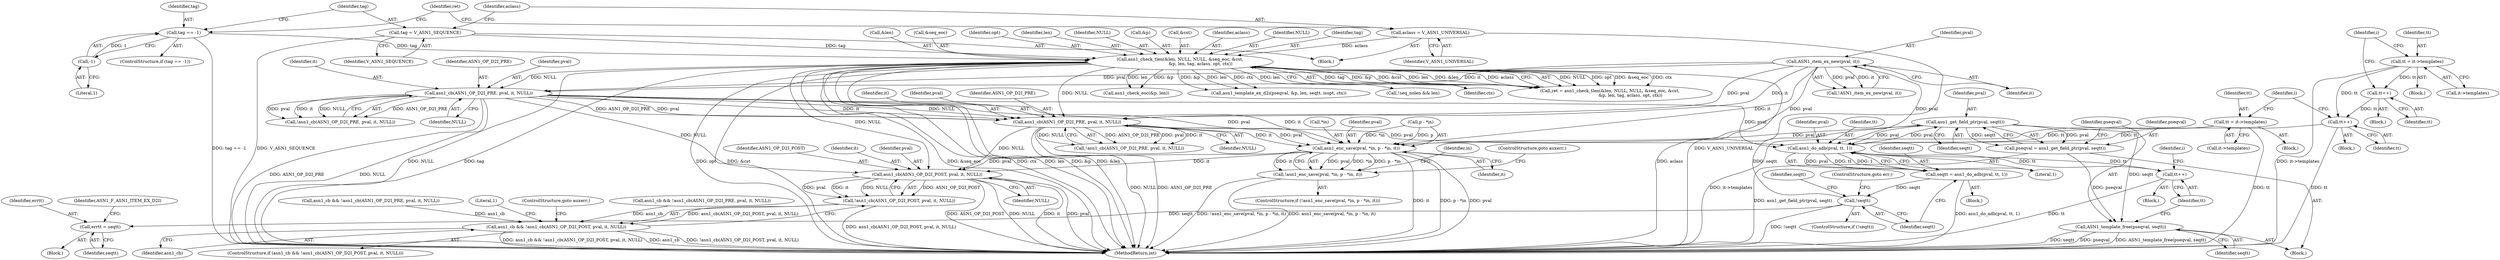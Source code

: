 digraph "0_openssl_b717b083073b6cacc0a5e2397b661678aff7ae7f@pointer" {
"1000827" [label="(Call,asn1_get_field_ptr(pval, seqtt))"];
"1000809" [label="(Call,asn1_do_adb(pval, tt, 1))"];
"1000827" [label="(Call,asn1_get_field_ptr(pval, seqtt))"];
"1000814" [label="(Call,!seqtt)"];
"1000807" [label="(Call,seqtt = asn1_do_adb(pval, tt, 1))"];
"1000655" [label="(Call,asn1_cb(ASN1_OP_D2I_PRE, pval, it, NULL))"];
"1000643" [label="(Call,ASN1_item_ex_new(pval, it))"];
"1000572" [label="(Call,asn1_check_tlen(&len, NULL, NULL, &seq_eoc, &cst,\n                              &p, len, tag, aclass, opt, ctx))"];
"1000559" [label="(Call,tag == -1)"];
"1000561" [label="(Call,-1)"];
"1000564" [label="(Call,tag = V_ASN1_SEQUENCE)"];
"1000567" [label="(Call,aclass = V_ASN1_UNIVERSAL)"];
"1000688" [label="(Call,asn1_cb(ASN1_OP_D2I_PRE, pval, it, NULL))"];
"1000679" [label="(Call,tt++)"];
"1000699" [label="(Call,tt = it->templates)"];
"1000712" [label="(Call,tt++)"];
"1000801" [label="(Call,tt++)"];
"1000666" [label="(Call,tt = it->templates)"];
"1000825" [label="(Call,pseqval = asn1_get_field_ptr(pval, seqtt))"];
"1000830" [label="(Call,ASN1_template_free(pseqval, seqtt))"];
"1000844" [label="(Call,asn1_enc_save(pval, *in, p - *in, it))"];
"1000843" [label="(Call,!asn1_enc_save(pval, *in, p - *in, it))"];
"1000862" [label="(Call,asn1_cb(ASN1_OP_D2I_POST, pval, it, NULL))"];
"1000861" [label="(Call,!asn1_cb(ASN1_OP_D2I_POST, pval, it, NULL))"];
"1000859" [label="(Call,asn1_cb && !asn1_cb(ASN1_OP_D2I_POST, pval, it, NULL))"];
"1000835" [label="(Call,errtt = seqtt)"];
"1000561" [label="(Call,-1)"];
"1000845" [label="(Identifier,pval)"];
"1000667" [label="(Identifier,tt)"];
"1000699" [label="(Call,tt = it->templates)"];
"1000864" [label="(Identifier,pval)"];
"1000834" [label="(Block,)"];
"1000672" [label="(Identifier,i)"];
"1000848" [label="(Call,p - *in)"];
"1000873" [label="(MethodReturn,int)"];
"1000680" [label="(Identifier,tt)"];
"1000836" [label="(Identifier,errtt)"];
"1000829" [label="(Identifier,seqtt)"];
"1000800" [label="(Block,)"];
"1000573" [label="(Call,&len)"];
"1000739" [label="(Call,asn1_template_ex_d2i(pseqval, &p, len, seqtt, isopt, ctx))"];
"1000691" [label="(Identifier,it)"];
"1000568" [label="(Identifier,aclass)"];
"1000577" [label="(Call,&seq_eoc)"];
"1000852" [label="(Identifier,it)"];
"1000713" [label="(Identifier,tt)"];
"1000839" [label="(Identifier,ASN1_F_ASN1_ITEM_EX_D2I)"];
"1000815" [label="(Identifier,seqtt)"];
"1000586" [label="(Identifier,opt)"];
"1000813" [label="(ControlStructure,if (!seqtt))"];
"1000712" [label="(Call,tt++)"];
"1000688" [label="(Call,asn1_cb(ASN1_OP_D2I_PRE, pval, it, NULL))"];
"1000658" [label="(Identifier,it)"];
"1000846" [label="(Call,*in)"];
"1000804" [label="(Identifier,i)"];
"1000785" [label="(Call,!seq_nolen && len)"];
"1000809" [label="(Call,asn1_do_adb(pval, tt, 1))"];
"1000705" [label="(Identifier,i)"];
"1000666" [label="(Call,tt = it->templates)"];
"1000645" [label="(Identifier,it)"];
"1000583" [label="(Identifier,len)"];
"1000587" [label="(Identifier,ctx)"];
"1000565" [label="(Identifier,tag)"];
"1000569" [label="(Identifier,V_ASN1_UNIVERSAL)"];
"1000816" [label="(ControlStructure,goto err;)"];
"1000831" [label="(Identifier,pseqval)"];
"1000575" [label="(Identifier,NULL)"];
"1000581" [label="(Call,&p)"];
"1000687" [label="(Call,!asn1_cb(ASN1_OP_D2I_PRE, pval, it, NULL))"];
"1000825" [label="(Call,pseqval = asn1_get_field_ptr(pval, seqtt))"];
"1000863" [label="(Identifier,ASN1_OP_D2I_POST)"];
"1000642" [label="(Call,!ASN1_item_ex_new(pval, it))"];
"1000869" [label="(Literal,1)"];
"1000867" [label="(ControlStructure,goto auxerr;)"];
"1000808" [label="(Identifier,seqtt)"];
"1000659" [label="(Identifier,NULL)"];
"1000695" [label="(Block,)"];
"1000559" [label="(Call,tag == -1)"];
"1000807" [label="(Call,seqtt = asn1_do_adb(pval, tt, 1))"];
"1000571" [label="(Identifier,ret)"];
"1000644" [label="(Identifier,pval)"];
"1000859" [label="(Call,asn1_cb && !asn1_cb(ASN1_OP_D2I_POST, pval, it, NULL))"];
"1000856" [label="(Identifier,in)"];
"1000835" [label="(Call,errtt = seqtt)"];
"1000690" [label="(Identifier,pval)"];
"1000685" [label="(Call,asn1_cb && !asn1_cb(ASN1_OP_D2I_PRE, pval, it, NULL))"];
"1000823" [label="(Block,)"];
"1000814" [label="(Call,!seqtt)"];
"1000579" [label="(Call,&cst)"];
"1000692" [label="(Identifier,NULL)"];
"1000585" [label="(Identifier,aclass)"];
"1000564" [label="(Call,tag = V_ASN1_SEQUENCE)"];
"1000570" [label="(Call,ret = asn1_check_tlen(&len, NULL, NULL, &seq_eoc, &cst,\n                              &p, len, tag, aclass, opt, ctx))"];
"1000842" [label="(ControlStructure,if (!asn1_enc_save(pval, *in, p - *in, it)))"];
"1000701" [label="(Call,it->templates)"];
"1000830" [label="(Call,ASN1_template_free(pseqval, seqtt))"];
"1000656" [label="(Identifier,ASN1_OP_D2I_PRE)"];
"1000866" [label="(Identifier,NULL)"];
"1000576" [label="(Identifier,NULL)"];
"1000862" [label="(Call,asn1_cb(ASN1_OP_D2I_POST, pval, it, NULL))"];
"1000832" [label="(Identifier,seqtt)"];
"1000689" [label="(Identifier,ASN1_OP_D2I_PRE)"];
"1000584" [label="(Identifier,tag)"];
"1000709" [label="(Block,)"];
"1000643" [label="(Call,ASN1_item_ex_new(pval, it))"];
"1000700" [label="(Identifier,tt)"];
"1000820" [label="(Identifier,seqtt)"];
"1000860" [label="(Identifier,asn1_cb)"];
"1000844" [label="(Call,asn1_enc_save(pval, *in, p - *in, it))"];
"1000826" [label="(Identifier,pseqval)"];
"1000853" [label="(ControlStructure,goto auxerr;)"];
"1000837" [label="(Identifier,seqtt)"];
"1000828" [label="(Identifier,pval)"];
"1000558" [label="(ControlStructure,if (tag == -1))"];
"1000563" [label="(Block,)"];
"1000827" [label="(Call,asn1_get_field_ptr(pval, seqtt))"];
"1000655" [label="(Call,asn1_cb(ASN1_OP_D2I_PRE, pval, it, NULL))"];
"1000858" [label="(ControlStructure,if (asn1_cb && !asn1_cb(ASN1_OP_D2I_POST, pval, it, NULL)))"];
"1000652" [label="(Call,asn1_cb && !asn1_cb(ASN1_OP_D2I_PRE, pval, it, NULL))"];
"1000654" [label="(Call,!asn1_cb(ASN1_OP_D2I_PRE, pval, it, NULL))"];
"1000775" [label="(Call,asn1_check_eoc(&p, len))"];
"1000560" [label="(Identifier,tag)"];
"1000843" [label="(Call,!asn1_enc_save(pval, *in, p - *in, it))"];
"1000657" [label="(Identifier,pval)"];
"1000810" [label="(Identifier,pval)"];
"1000668" [label="(Call,it->templates)"];
"1000662" [label="(Block,)"];
"1000865" [label="(Identifier,it)"];
"1000802" [label="(Identifier,tt)"];
"1000679" [label="(Call,tt++)"];
"1000562" [label="(Literal,1)"];
"1000566" [label="(Identifier,V_ASN1_SEQUENCE)"];
"1000812" [label="(Literal,1)"];
"1000805" [label="(Block,)"];
"1000676" [label="(Block,)"];
"1000801" [label="(Call,tt++)"];
"1000811" [label="(Identifier,tt)"];
"1000861" [label="(Call,!asn1_cb(ASN1_OP_D2I_POST, pval, it, NULL))"];
"1000572" [label="(Call,asn1_check_tlen(&len, NULL, NULL, &seq_eoc, &cst,\n                              &p, len, tag, aclass, opt, ctx))"];
"1000567" [label="(Call,aclass = V_ASN1_UNIVERSAL)"];
"1000827" -> "1000825"  [label="AST: "];
"1000827" -> "1000829"  [label="CFG: "];
"1000828" -> "1000827"  [label="AST: "];
"1000829" -> "1000827"  [label="AST: "];
"1000825" -> "1000827"  [label="CFG: "];
"1000827" -> "1000809"  [label="DDG: pval"];
"1000827" -> "1000825"  [label="DDG: pval"];
"1000827" -> "1000825"  [label="DDG: seqtt"];
"1000809" -> "1000827"  [label="DDG: pval"];
"1000814" -> "1000827"  [label="DDG: seqtt"];
"1000827" -> "1000830"  [label="DDG: seqtt"];
"1000827" -> "1000844"  [label="DDG: pval"];
"1000809" -> "1000807"  [label="AST: "];
"1000809" -> "1000812"  [label="CFG: "];
"1000810" -> "1000809"  [label="AST: "];
"1000811" -> "1000809"  [label="AST: "];
"1000812" -> "1000809"  [label="AST: "];
"1000807" -> "1000809"  [label="CFG: "];
"1000809" -> "1000801"  [label="DDG: tt"];
"1000809" -> "1000807"  [label="DDG: pval"];
"1000809" -> "1000807"  [label="DDG: tt"];
"1000809" -> "1000807"  [label="DDG: 1"];
"1000655" -> "1000809"  [label="DDG: pval"];
"1000688" -> "1000809"  [label="DDG: pval"];
"1000643" -> "1000809"  [label="DDG: pval"];
"1000679" -> "1000809"  [label="DDG: tt"];
"1000801" -> "1000809"  [label="DDG: tt"];
"1000666" -> "1000809"  [label="DDG: tt"];
"1000814" -> "1000813"  [label="AST: "];
"1000814" -> "1000815"  [label="CFG: "];
"1000815" -> "1000814"  [label="AST: "];
"1000816" -> "1000814"  [label="CFG: "];
"1000820" -> "1000814"  [label="CFG: "];
"1000814" -> "1000873"  [label="DDG: !seqtt"];
"1000807" -> "1000814"  [label="DDG: seqtt"];
"1000814" -> "1000835"  [label="DDG: seqtt"];
"1000807" -> "1000805"  [label="AST: "];
"1000808" -> "1000807"  [label="AST: "];
"1000815" -> "1000807"  [label="CFG: "];
"1000807" -> "1000873"  [label="DDG: asn1_do_adb(pval, tt, 1)"];
"1000655" -> "1000654"  [label="AST: "];
"1000655" -> "1000659"  [label="CFG: "];
"1000656" -> "1000655"  [label="AST: "];
"1000657" -> "1000655"  [label="AST: "];
"1000658" -> "1000655"  [label="AST: "];
"1000659" -> "1000655"  [label="AST: "];
"1000654" -> "1000655"  [label="CFG: "];
"1000655" -> "1000873"  [label="DDG: ASN1_OP_D2I_PRE"];
"1000655" -> "1000873"  [label="DDG: NULL"];
"1000655" -> "1000654"  [label="DDG: ASN1_OP_D2I_PRE"];
"1000655" -> "1000654"  [label="DDG: pval"];
"1000655" -> "1000654"  [label="DDG: it"];
"1000655" -> "1000654"  [label="DDG: NULL"];
"1000643" -> "1000655"  [label="DDG: pval"];
"1000643" -> "1000655"  [label="DDG: it"];
"1000572" -> "1000655"  [label="DDG: NULL"];
"1000655" -> "1000688"  [label="DDG: ASN1_OP_D2I_PRE"];
"1000655" -> "1000688"  [label="DDG: pval"];
"1000655" -> "1000688"  [label="DDG: it"];
"1000655" -> "1000688"  [label="DDG: NULL"];
"1000655" -> "1000844"  [label="DDG: pval"];
"1000655" -> "1000844"  [label="DDG: it"];
"1000655" -> "1000862"  [label="DDG: NULL"];
"1000643" -> "1000642"  [label="AST: "];
"1000643" -> "1000645"  [label="CFG: "];
"1000644" -> "1000643"  [label="AST: "];
"1000645" -> "1000643"  [label="AST: "];
"1000642" -> "1000643"  [label="CFG: "];
"1000643" -> "1000642"  [label="DDG: pval"];
"1000643" -> "1000642"  [label="DDG: it"];
"1000643" -> "1000688"  [label="DDG: pval"];
"1000643" -> "1000688"  [label="DDG: it"];
"1000643" -> "1000844"  [label="DDG: pval"];
"1000643" -> "1000844"  [label="DDG: it"];
"1000572" -> "1000570"  [label="AST: "];
"1000572" -> "1000587"  [label="CFG: "];
"1000573" -> "1000572"  [label="AST: "];
"1000575" -> "1000572"  [label="AST: "];
"1000576" -> "1000572"  [label="AST: "];
"1000577" -> "1000572"  [label="AST: "];
"1000579" -> "1000572"  [label="AST: "];
"1000581" -> "1000572"  [label="AST: "];
"1000583" -> "1000572"  [label="AST: "];
"1000584" -> "1000572"  [label="AST: "];
"1000585" -> "1000572"  [label="AST: "];
"1000586" -> "1000572"  [label="AST: "];
"1000587" -> "1000572"  [label="AST: "];
"1000570" -> "1000572"  [label="CFG: "];
"1000572" -> "1000873"  [label="DDG: NULL"];
"1000572" -> "1000873"  [label="DDG: &cst"];
"1000572" -> "1000873"  [label="DDG: &seq_eoc"];
"1000572" -> "1000873"  [label="DDG: len"];
"1000572" -> "1000873"  [label="DDG: tag"];
"1000572" -> "1000873"  [label="DDG: opt"];
"1000572" -> "1000873"  [label="DDG: ctx"];
"1000572" -> "1000873"  [label="DDG: &p"];
"1000572" -> "1000873"  [label="DDG: &len"];
"1000572" -> "1000873"  [label="DDG: aclass"];
"1000572" -> "1000570"  [label="DDG: NULL"];
"1000572" -> "1000570"  [label="DDG: opt"];
"1000572" -> "1000570"  [label="DDG: &seq_eoc"];
"1000572" -> "1000570"  [label="DDG: ctx"];
"1000572" -> "1000570"  [label="DDG: tag"];
"1000572" -> "1000570"  [label="DDG: &p"];
"1000572" -> "1000570"  [label="DDG: &cst"];
"1000572" -> "1000570"  [label="DDG: len"];
"1000572" -> "1000570"  [label="DDG: &len"];
"1000572" -> "1000570"  [label="DDG: aclass"];
"1000559" -> "1000572"  [label="DDG: tag"];
"1000564" -> "1000572"  [label="DDG: tag"];
"1000567" -> "1000572"  [label="DDG: aclass"];
"1000572" -> "1000688"  [label="DDG: NULL"];
"1000572" -> "1000739"  [label="DDG: &p"];
"1000572" -> "1000739"  [label="DDG: len"];
"1000572" -> "1000739"  [label="DDG: ctx"];
"1000572" -> "1000775"  [label="DDG: &p"];
"1000572" -> "1000775"  [label="DDG: len"];
"1000572" -> "1000785"  [label="DDG: len"];
"1000572" -> "1000862"  [label="DDG: NULL"];
"1000559" -> "1000558"  [label="AST: "];
"1000559" -> "1000561"  [label="CFG: "];
"1000560" -> "1000559"  [label="AST: "];
"1000561" -> "1000559"  [label="AST: "];
"1000565" -> "1000559"  [label="CFG: "];
"1000571" -> "1000559"  [label="CFG: "];
"1000559" -> "1000873"  [label="DDG: tag == -1"];
"1000561" -> "1000559"  [label="DDG: 1"];
"1000561" -> "1000562"  [label="CFG: "];
"1000562" -> "1000561"  [label="AST: "];
"1000564" -> "1000563"  [label="AST: "];
"1000564" -> "1000566"  [label="CFG: "];
"1000565" -> "1000564"  [label="AST: "];
"1000566" -> "1000564"  [label="AST: "];
"1000568" -> "1000564"  [label="CFG: "];
"1000564" -> "1000873"  [label="DDG: V_ASN1_SEQUENCE"];
"1000567" -> "1000563"  [label="AST: "];
"1000567" -> "1000569"  [label="CFG: "];
"1000568" -> "1000567"  [label="AST: "];
"1000569" -> "1000567"  [label="AST: "];
"1000571" -> "1000567"  [label="CFG: "];
"1000567" -> "1000873"  [label="DDG: V_ASN1_UNIVERSAL"];
"1000688" -> "1000687"  [label="AST: "];
"1000688" -> "1000692"  [label="CFG: "];
"1000689" -> "1000688"  [label="AST: "];
"1000690" -> "1000688"  [label="AST: "];
"1000691" -> "1000688"  [label="AST: "];
"1000692" -> "1000688"  [label="AST: "];
"1000687" -> "1000688"  [label="CFG: "];
"1000688" -> "1000873"  [label="DDG: ASN1_OP_D2I_PRE"];
"1000688" -> "1000873"  [label="DDG: NULL"];
"1000688" -> "1000687"  [label="DDG: ASN1_OP_D2I_PRE"];
"1000688" -> "1000687"  [label="DDG: pval"];
"1000688" -> "1000687"  [label="DDG: it"];
"1000688" -> "1000687"  [label="DDG: NULL"];
"1000688" -> "1000844"  [label="DDG: pval"];
"1000688" -> "1000844"  [label="DDG: it"];
"1000688" -> "1000862"  [label="DDG: NULL"];
"1000679" -> "1000676"  [label="AST: "];
"1000679" -> "1000680"  [label="CFG: "];
"1000680" -> "1000679"  [label="AST: "];
"1000672" -> "1000679"  [label="CFG: "];
"1000679" -> "1000873"  [label="DDG: tt"];
"1000699" -> "1000679"  [label="DDG: tt"];
"1000712" -> "1000679"  [label="DDG: tt"];
"1000699" -> "1000695"  [label="AST: "];
"1000699" -> "1000701"  [label="CFG: "];
"1000700" -> "1000699"  [label="AST: "];
"1000701" -> "1000699"  [label="AST: "];
"1000705" -> "1000699"  [label="CFG: "];
"1000699" -> "1000873"  [label="DDG: it->templates"];
"1000699" -> "1000712"  [label="DDG: tt"];
"1000712" -> "1000709"  [label="AST: "];
"1000712" -> "1000713"  [label="CFG: "];
"1000713" -> "1000712"  [label="AST: "];
"1000705" -> "1000712"  [label="CFG: "];
"1000801" -> "1000800"  [label="AST: "];
"1000801" -> "1000802"  [label="CFG: "];
"1000802" -> "1000801"  [label="AST: "];
"1000804" -> "1000801"  [label="CFG: "];
"1000801" -> "1000873"  [label="DDG: tt"];
"1000666" -> "1000662"  [label="AST: "];
"1000666" -> "1000668"  [label="CFG: "];
"1000667" -> "1000666"  [label="AST: "];
"1000668" -> "1000666"  [label="AST: "];
"1000672" -> "1000666"  [label="CFG: "];
"1000666" -> "1000873"  [label="DDG: it->templates"];
"1000666" -> "1000873"  [label="DDG: tt"];
"1000825" -> "1000823"  [label="AST: "];
"1000826" -> "1000825"  [label="AST: "];
"1000831" -> "1000825"  [label="CFG: "];
"1000825" -> "1000873"  [label="DDG: asn1_get_field_ptr(pval, seqtt)"];
"1000825" -> "1000830"  [label="DDG: pseqval"];
"1000830" -> "1000823"  [label="AST: "];
"1000830" -> "1000832"  [label="CFG: "];
"1000831" -> "1000830"  [label="AST: "];
"1000832" -> "1000830"  [label="AST: "];
"1000802" -> "1000830"  [label="CFG: "];
"1000830" -> "1000873"  [label="DDG: ASN1_template_free(pseqval, seqtt)"];
"1000830" -> "1000873"  [label="DDG: seqtt"];
"1000830" -> "1000873"  [label="DDG: pseqval"];
"1000844" -> "1000843"  [label="AST: "];
"1000844" -> "1000852"  [label="CFG: "];
"1000845" -> "1000844"  [label="AST: "];
"1000846" -> "1000844"  [label="AST: "];
"1000848" -> "1000844"  [label="AST: "];
"1000852" -> "1000844"  [label="AST: "];
"1000843" -> "1000844"  [label="CFG: "];
"1000844" -> "1000873"  [label="DDG: it"];
"1000844" -> "1000873"  [label="DDG: p - *in"];
"1000844" -> "1000873"  [label="DDG: pval"];
"1000844" -> "1000843"  [label="DDG: pval"];
"1000844" -> "1000843"  [label="DDG: *in"];
"1000844" -> "1000843"  [label="DDG: p - *in"];
"1000844" -> "1000843"  [label="DDG: it"];
"1000848" -> "1000844"  [label="DDG: *in"];
"1000848" -> "1000844"  [label="DDG: p"];
"1000844" -> "1000862"  [label="DDG: pval"];
"1000844" -> "1000862"  [label="DDG: it"];
"1000843" -> "1000842"  [label="AST: "];
"1000853" -> "1000843"  [label="CFG: "];
"1000856" -> "1000843"  [label="CFG: "];
"1000843" -> "1000873"  [label="DDG: !asn1_enc_save(pval, *in, p - *in, it)"];
"1000843" -> "1000873"  [label="DDG: asn1_enc_save(pval, *in, p - *in, it)"];
"1000862" -> "1000861"  [label="AST: "];
"1000862" -> "1000866"  [label="CFG: "];
"1000863" -> "1000862"  [label="AST: "];
"1000864" -> "1000862"  [label="AST: "];
"1000865" -> "1000862"  [label="AST: "];
"1000866" -> "1000862"  [label="AST: "];
"1000861" -> "1000862"  [label="CFG: "];
"1000862" -> "1000873"  [label="DDG: NULL"];
"1000862" -> "1000873"  [label="DDG: it"];
"1000862" -> "1000873"  [label="DDG: pval"];
"1000862" -> "1000873"  [label="DDG: ASN1_OP_D2I_POST"];
"1000862" -> "1000861"  [label="DDG: ASN1_OP_D2I_POST"];
"1000862" -> "1000861"  [label="DDG: pval"];
"1000862" -> "1000861"  [label="DDG: it"];
"1000862" -> "1000861"  [label="DDG: NULL"];
"1000861" -> "1000859"  [label="AST: "];
"1000859" -> "1000861"  [label="CFG: "];
"1000861" -> "1000873"  [label="DDG: asn1_cb(ASN1_OP_D2I_POST, pval, it, NULL)"];
"1000861" -> "1000859"  [label="DDG: asn1_cb(ASN1_OP_D2I_POST, pval, it, NULL)"];
"1000859" -> "1000858"  [label="AST: "];
"1000859" -> "1000860"  [label="CFG: "];
"1000860" -> "1000859"  [label="AST: "];
"1000867" -> "1000859"  [label="CFG: "];
"1000869" -> "1000859"  [label="CFG: "];
"1000859" -> "1000873"  [label="DDG: asn1_cb && !asn1_cb(ASN1_OP_D2I_POST, pval, it, NULL)"];
"1000859" -> "1000873"  [label="DDG: asn1_cb"];
"1000859" -> "1000873"  [label="DDG: !asn1_cb(ASN1_OP_D2I_POST, pval, it, NULL)"];
"1000652" -> "1000859"  [label="DDG: asn1_cb"];
"1000685" -> "1000859"  [label="DDG: asn1_cb"];
"1000835" -> "1000834"  [label="AST: "];
"1000835" -> "1000837"  [label="CFG: "];
"1000836" -> "1000835"  [label="AST: "];
"1000837" -> "1000835"  [label="AST: "];
"1000839" -> "1000835"  [label="CFG: "];
}

